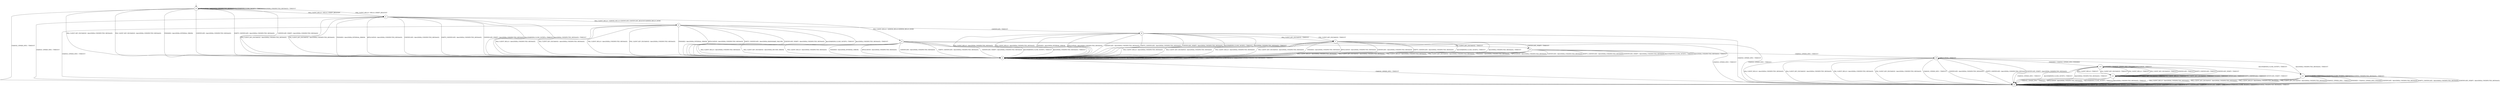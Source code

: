 digraph g {
__start0 [label="" shape="none"];

	s0 [shape="circle" label="s0"];
	s1 [shape="circle" label="s1"];
	s2 [shape="circle" label="s2"];
	s3 [shape="circle" label="s3"];
	s4 [shape="circle" label="s4"];
	s5 [shape="circle" label="s5"];
	s6 [shape="circle" label="s6"];
	s7 [shape="circle" label="s7"];
	s8 [shape="circle" label="s8"];
	s9 [shape="circle" label="s9"];
	s10 [shape="circle" label="s10"];
	s11 [shape="circle" label="s11"];
	s12 [shape="circle" label="s12"];
	s0 -> s1 [label="RSA_CLIENT_HELLO / HELLO_VERIFY_REQUEST"];
	s0 -> s3 [label="RSA_CLIENT_KEY_EXCHANGE / Alert(FATAL,UNEXPECTED_MESSAGE)"];
	s0 -> s1 [label="PSK_CLIENT_HELLO / HELLO_VERIFY_REQUEST"];
	s0 -> s3 [label="PSK_CLIENT_KEY_EXCHANGE / Alert(FATAL,UNEXPECTED_MESSAGE)"];
	s0 -> s4 [label="CHANGE_CIPHER_SPEC / TIMEOUT"];
	s0 -> s3 [label="FINISHED / Alert(FATAL,INTERNAL_ERROR)"];
	s0 -> s0 [label="APPLICATION / Alert(FATAL,UNEXPECTED_MESSAGE)"];
	s0 -> s3 [label="CERTIFICATE / Alert(FATAL,UNEXPECTED_MESSAGE)"];
	s0 -> s3 [label="EMPTY_CERTIFICATE / Alert(FATAL,UNEXPECTED_MESSAGE)"];
	s0 -> s3 [label="CERTIFICATE_VERIFY / Alert(FATAL,UNEXPECTED_MESSAGE)"];
	s0 -> s0 [label="Alert(WARNING,CLOSE_NOTIFY) / TIMEOUT"];
	s0 -> s0 [label="Alert(FATAL,UNEXPECTED_MESSAGE) / TIMEOUT"];
	s1 -> s2 [label="RSA_CLIENT_HELLO / SERVER_HELLO,CERTIFICATE,CERTIFICATE_REQUEST,SERVER_HELLO_DONE"];
	s1 -> s3 [label="RSA_CLIENT_KEY_EXCHANGE / Alert(FATAL,UNEXPECTED_MESSAGE)"];
	s1 -> s5 [label="PSK_CLIENT_HELLO / SERVER_HELLO,SERVER_HELLO_DONE"];
	s1 -> s3 [label="PSK_CLIENT_KEY_EXCHANGE / Alert(FATAL,UNEXPECTED_MESSAGE)"];
	s1 -> s4 [label="CHANGE_CIPHER_SPEC / TIMEOUT"];
	s1 -> s3 [label="FINISHED / Alert(FATAL,INTERNAL_ERROR)"];
	s1 -> s3 [label="APPLICATION / Alert(FATAL,UNEXPECTED_MESSAGE)"];
	s1 -> s3 [label="CERTIFICATE / Alert(FATAL,UNEXPECTED_MESSAGE)"];
	s1 -> s3 [label="EMPTY_CERTIFICATE / Alert(FATAL,UNEXPECTED_MESSAGE)"];
	s1 -> s3 [label="CERTIFICATE_VERIFY / Alert(FATAL,UNEXPECTED_MESSAGE)"];
	s1 -> s3 [label="Alert(WARNING,CLOSE_NOTIFY) / TIMEOUT"];
	s1 -> s3 [label="Alert(FATAL,UNEXPECTED_MESSAGE) / TIMEOUT"];
	s2 -> s3 [label="RSA_CLIENT_HELLO / Alert(FATAL,UNEXPECTED_MESSAGE)"];
	s2 -> s3 [label="RSA_CLIENT_KEY_EXCHANGE / Alert(FATAL,UNEXPECTED_MESSAGE)"];
	s2 -> s3 [label="PSK_CLIENT_HELLO / Alert(FATAL,UNEXPECTED_MESSAGE)"];
	s2 -> s3 [label="PSK_CLIENT_KEY_EXCHANGE / Alert(FATAL,UNEXPECTED_MESSAGE)"];
	s2 -> s4 [label="CHANGE_CIPHER_SPEC / TIMEOUT"];
	s2 -> s3 [label="FINISHED / Alert(FATAL,INTERNAL_ERROR)"];
	s2 -> s3 [label="APPLICATION / Alert(FATAL,UNEXPECTED_MESSAGE)"];
	s2 -> s6 [label="CERTIFICATE / TIMEOUT"];
	s2 -> s3 [label="EMPTY_CERTIFICATE / Alert(FATAL,HANDSHAKE_FAILURE)"];
	s2 -> s3 [label="CERTIFICATE_VERIFY / Alert(FATAL,UNEXPECTED_MESSAGE)"];
	s2 -> s3 [label="Alert(WARNING,CLOSE_NOTIFY) / TIMEOUT"];
	s2 -> s3 [label="Alert(FATAL,UNEXPECTED_MESSAGE) / TIMEOUT"];
	s3 -> s3 [label="RSA_CLIENT_HELLO / TIMEOUT"];
	s3 -> s3 [label="RSA_CLIENT_KEY_EXCHANGE / TIMEOUT"];
	s3 -> s3 [label="PSK_CLIENT_HELLO / TIMEOUT"];
	s3 -> s3 [label="PSK_CLIENT_KEY_EXCHANGE / TIMEOUT"];
	s3 -> s4 [label="CHANGE_CIPHER_SPEC / TIMEOUT"];
	s3 -> s3 [label="FINISHED / TIMEOUT"];
	s3 -> s3 [label="APPLICATION / Alert(FATAL,UNEXPECTED_MESSAGE)"];
	s3 -> s3 [label="CERTIFICATE / TIMEOUT"];
	s3 -> s3 [label="EMPTY_CERTIFICATE / TIMEOUT"];
	s3 -> s3 [label="CERTIFICATE_VERIFY / TIMEOUT"];
	s3 -> s3 [label="Alert(WARNING,CLOSE_NOTIFY) / TIMEOUT"];
	s3 -> s3 [label="Alert(FATAL,UNEXPECTED_MESSAGE) / TIMEOUT"];
	s4 -> s4 [label="RSA_CLIENT_HELLO / TIMEOUT"];
	s4 -> s4 [label="RSA_CLIENT_KEY_EXCHANGE / TIMEOUT"];
	s4 -> s4 [label="PSK_CLIENT_HELLO / TIMEOUT"];
	s4 -> s4 [label="PSK_CLIENT_KEY_EXCHANGE / TIMEOUT"];
	s4 -> s4 [label="CHANGE_CIPHER_SPEC / TIMEOUT"];
	s4 -> s4 [label="FINISHED / TIMEOUT"];
	s4 -> s4 [label="APPLICATION / TIMEOUT"];
	s4 -> s4 [label="CERTIFICATE / TIMEOUT"];
	s4 -> s4 [label="EMPTY_CERTIFICATE / TIMEOUT"];
	s4 -> s4 [label="CERTIFICATE_VERIFY / TIMEOUT"];
	s4 -> s4 [label="Alert(WARNING,CLOSE_NOTIFY) / TIMEOUT"];
	s4 -> s4 [label="Alert(FATAL,UNEXPECTED_MESSAGE) / TIMEOUT"];
	s5 -> s3 [label="RSA_CLIENT_HELLO / Alert(FATAL,UNEXPECTED_MESSAGE)"];
	s5 -> s3 [label="RSA_CLIENT_KEY_EXCHANGE / Alert(FATAL,DECODE_ERROR)"];
	s5 -> s3 [label="PSK_CLIENT_HELLO / Alert(FATAL,UNEXPECTED_MESSAGE)"];
	s5 -> s8 [label="PSK_CLIENT_KEY_EXCHANGE / TIMEOUT"];
	s5 -> s4 [label="CHANGE_CIPHER_SPEC / TIMEOUT"];
	s5 -> s3 [label="FINISHED / Alert(FATAL,INTERNAL_ERROR)"];
	s5 -> s3 [label="APPLICATION / Alert(FATAL,UNEXPECTED_MESSAGE)"];
	s5 -> s3 [label="CERTIFICATE / Alert(FATAL,UNEXPECTED_MESSAGE)"];
	s5 -> s3 [label="EMPTY_CERTIFICATE / Alert(FATAL,UNEXPECTED_MESSAGE)"];
	s5 -> s3 [label="CERTIFICATE_VERIFY / Alert(FATAL,UNEXPECTED_MESSAGE)"];
	s5 -> s3 [label="Alert(WARNING,CLOSE_NOTIFY) / TIMEOUT"];
	s5 -> s3 [label="Alert(FATAL,UNEXPECTED_MESSAGE) / TIMEOUT"];
	s6 -> s3 [label="RSA_CLIENT_HELLO / Alert(FATAL,UNEXPECTED_MESSAGE)"];
	s6 -> s7 [label="RSA_CLIENT_KEY_EXCHANGE / TIMEOUT"];
	s6 -> s3 [label="PSK_CLIENT_HELLO / Alert(FATAL,UNEXPECTED_MESSAGE)"];
	s6 -> s7 [label="PSK_CLIENT_KEY_EXCHANGE / TIMEOUT"];
	s6 -> s4 [label="CHANGE_CIPHER_SPEC / TIMEOUT"];
	s6 -> s3 [label="FINISHED / Alert(FATAL,INTERNAL_ERROR)"];
	s6 -> s3 [label="APPLICATION / Alert(FATAL,UNEXPECTED_MESSAGE)"];
	s6 -> s3 [label="CERTIFICATE / Alert(FATAL,UNEXPECTED_MESSAGE)"];
	s6 -> s3 [label="EMPTY_CERTIFICATE / Alert(FATAL,UNEXPECTED_MESSAGE)"];
	s6 -> s3 [label="CERTIFICATE_VERIFY / Alert(FATAL,UNEXPECTED_MESSAGE)"];
	s6 -> s3 [label="Alert(WARNING,CLOSE_NOTIFY) / TIMEOUT"];
	s6 -> s3 [label="Alert(FATAL,UNEXPECTED_MESSAGE) / TIMEOUT"];
	s7 -> s3 [label="RSA_CLIENT_HELLO / Alert(FATAL,UNEXPECTED_MESSAGE)"];
	s7 -> s3 [label="RSA_CLIENT_KEY_EXCHANGE / Alert(FATAL,UNEXPECTED_MESSAGE)"];
	s7 -> s3 [label="PSK_CLIENT_HELLO / Alert(FATAL,UNEXPECTED_MESSAGE)"];
	s7 -> s3 [label="PSK_CLIENT_KEY_EXCHANGE / Alert(FATAL,UNEXPECTED_MESSAGE)"];
	s7 -> s4 [label="CHANGE_CIPHER_SPEC / TIMEOUT"];
	s7 -> s3 [label="FINISHED / Alert(FATAL,UNEXPECTED_MESSAGE)"];
	s7 -> s3 [label="APPLICATION / Alert(FATAL,UNEXPECTED_MESSAGE)"];
	s7 -> s3 [label="CERTIFICATE / Alert(FATAL,UNEXPECTED_MESSAGE)"];
	s7 -> s3 [label="EMPTY_CERTIFICATE / Alert(FATAL,UNEXPECTED_MESSAGE)"];
	s7 -> s8 [label="CERTIFICATE_VERIFY / TIMEOUT"];
	s7 -> s3 [label="Alert(WARNING,CLOSE_NOTIFY) / TIMEOUT"];
	s7 -> s3 [label="Alert(FATAL,UNEXPECTED_MESSAGE) / TIMEOUT"];
	s8 -> s3 [label="RSA_CLIENT_HELLO / Alert(FATAL,UNEXPECTED_MESSAGE)"];
	s8 -> s3 [label="RSA_CLIENT_KEY_EXCHANGE / Alert(FATAL,UNEXPECTED_MESSAGE)"];
	s8 -> s3 [label="PSK_CLIENT_HELLO / Alert(FATAL,UNEXPECTED_MESSAGE)"];
	s8 -> s3 [label="PSK_CLIENT_KEY_EXCHANGE / Alert(FATAL,UNEXPECTED_MESSAGE)"];
	s8 -> s9 [label="CHANGE_CIPHER_SPEC / TIMEOUT"];
	s8 -> s3 [label="FINISHED / Alert(FATAL,UNEXPECTED_MESSAGE)"];
	s8 -> s3 [label="APPLICATION / Alert(FATAL,UNEXPECTED_MESSAGE)"];
	s8 -> s3 [label="CERTIFICATE / Alert(FATAL,UNEXPECTED_MESSAGE)"];
	s8 -> s3 [label="EMPTY_CERTIFICATE / Alert(FATAL,UNEXPECTED_MESSAGE)"];
	s8 -> s3 [label="CERTIFICATE_VERIFY / Alert(FATAL,UNEXPECTED_MESSAGE)"];
	s8 -> s3 [label="Alert(WARNING,CLOSE_NOTIFY) / TIMEOUT"];
	s8 -> s3 [label="Alert(FATAL,UNEXPECTED_MESSAGE) / TIMEOUT"];
	s9 -> s4 [label="RSA_CLIENT_HELLO / Alert(FATAL,UNEXPECTED_MESSAGE)"];
	s9 -> s4 [label="RSA_CLIENT_KEY_EXCHANGE / Alert(FATAL,UNEXPECTED_MESSAGE)"];
	s9 -> s4 [label="PSK_CLIENT_HELLO / Alert(FATAL,UNEXPECTED_MESSAGE)"];
	s9 -> s4 [label="PSK_CLIENT_KEY_EXCHANGE / Alert(FATAL,UNEXPECTED_MESSAGE)"];
	s9 -> s4 [label="CHANGE_CIPHER_SPEC / TIMEOUT"];
	s9 -> s10 [label="FINISHED / CHANGE_CIPHER_SPEC,FINISHED"];
	s9 -> s9 [label="APPLICATION / TIMEOUT"];
	s9 -> s4 [label="CERTIFICATE / Alert(FATAL,UNEXPECTED_MESSAGE)"];
	s9 -> s4 [label="EMPTY_CERTIFICATE / Alert(FATAL,UNEXPECTED_MESSAGE)"];
	s9 -> s4 [label="CERTIFICATE_VERIFY / Alert(FATAL,UNEXPECTED_MESSAGE)"];
	s9 -> s12 [label="Alert(WARNING,CLOSE_NOTIFY) / TIMEOUT"];
	s9 -> s12 [label="Alert(FATAL,UNEXPECTED_MESSAGE) / TIMEOUT"];
	s10 -> s11 [label="RSA_CLIENT_HELLO / TIMEOUT"];
	s10 -> s11 [label="RSA_CLIENT_KEY_EXCHANGE / TIMEOUT"];
	s10 -> s11 [label="PSK_CLIENT_HELLO / TIMEOUT"];
	s10 -> s11 [label="PSK_CLIENT_KEY_EXCHANGE / TIMEOUT"];
	s10 -> s4 [label="CHANGE_CIPHER_SPEC / TIMEOUT"];
	s10 -> s10 [label="FINISHED / CHANGE_CIPHER_SPEC,FINISHED"];
	s10 -> s10 [label="APPLICATION / TIMEOUT"];
	s10 -> s11 [label="CERTIFICATE / TIMEOUT"];
	s10 -> s11 [label="EMPTY_CERTIFICATE / TIMEOUT"];
	s10 -> s11 [label="CERTIFICATE_VERIFY / TIMEOUT"];
	s10 -> s4 [label="Alert(WARNING,CLOSE_NOTIFY) / TIMEOUT"];
	s10 -> s4 [label="Alert(FATAL,UNEXPECTED_MESSAGE) / TIMEOUT"];
	s11 -> s11 [label="RSA_CLIENT_HELLO / TIMEOUT"];
	s11 -> s11 [label="RSA_CLIENT_KEY_EXCHANGE / TIMEOUT"];
	s11 -> s11 [label="PSK_CLIENT_HELLO / TIMEOUT"];
	s11 -> s11 [label="PSK_CLIENT_KEY_EXCHANGE / TIMEOUT"];
	s11 -> s4 [label="CHANGE_CIPHER_SPEC / TIMEOUT"];
	s11 -> s11 [label="FINISHED / TIMEOUT"];
	s11 -> s4 [label="APPLICATION / Alert(FATAL,UNEXPECTED_MESSAGE)"];
	s11 -> s11 [label="CERTIFICATE / TIMEOUT"];
	s11 -> s11 [label="EMPTY_CERTIFICATE / TIMEOUT"];
	s11 -> s11 [label="CERTIFICATE_VERIFY / TIMEOUT"];
	s11 -> s4 [label="Alert(WARNING,CLOSE_NOTIFY) / TIMEOUT"];
	s11 -> s4 [label="Alert(FATAL,UNEXPECTED_MESSAGE) / TIMEOUT"];
	s12 -> s4 [label="RSA_CLIENT_HELLO / Alert(FATAL,UNEXPECTED_MESSAGE)"];
	s12 -> s4 [label="RSA_CLIENT_KEY_EXCHANGE / Alert(FATAL,UNEXPECTED_MESSAGE)"];
	s12 -> s4 [label="PSK_CLIENT_HELLO / Alert(FATAL,UNEXPECTED_MESSAGE)"];
	s12 -> s4 [label="PSK_CLIENT_KEY_EXCHANGE / Alert(FATAL,UNEXPECTED_MESSAGE)"];
	s12 -> s4 [label="CHANGE_CIPHER_SPEC / TIMEOUT"];
	s12 -> s4 [label="FINISHED / CHANGE_CIPHER_SPEC,FINISHED"];
	s12 -> s12 [label="APPLICATION / TIMEOUT"];
	s12 -> s4 [label="CERTIFICATE / Alert(FATAL,UNEXPECTED_MESSAGE)"];
	s12 -> s4 [label="EMPTY_CERTIFICATE / Alert(FATAL,UNEXPECTED_MESSAGE)"];
	s12 -> s4 [label="CERTIFICATE_VERIFY / Alert(FATAL,UNEXPECTED_MESSAGE)"];
	s12 -> s12 [label="Alert(WARNING,CLOSE_NOTIFY) / TIMEOUT"];
	s12 -> s12 [label="Alert(FATAL,UNEXPECTED_MESSAGE) / TIMEOUT"];

__start0 -> s0;
}
